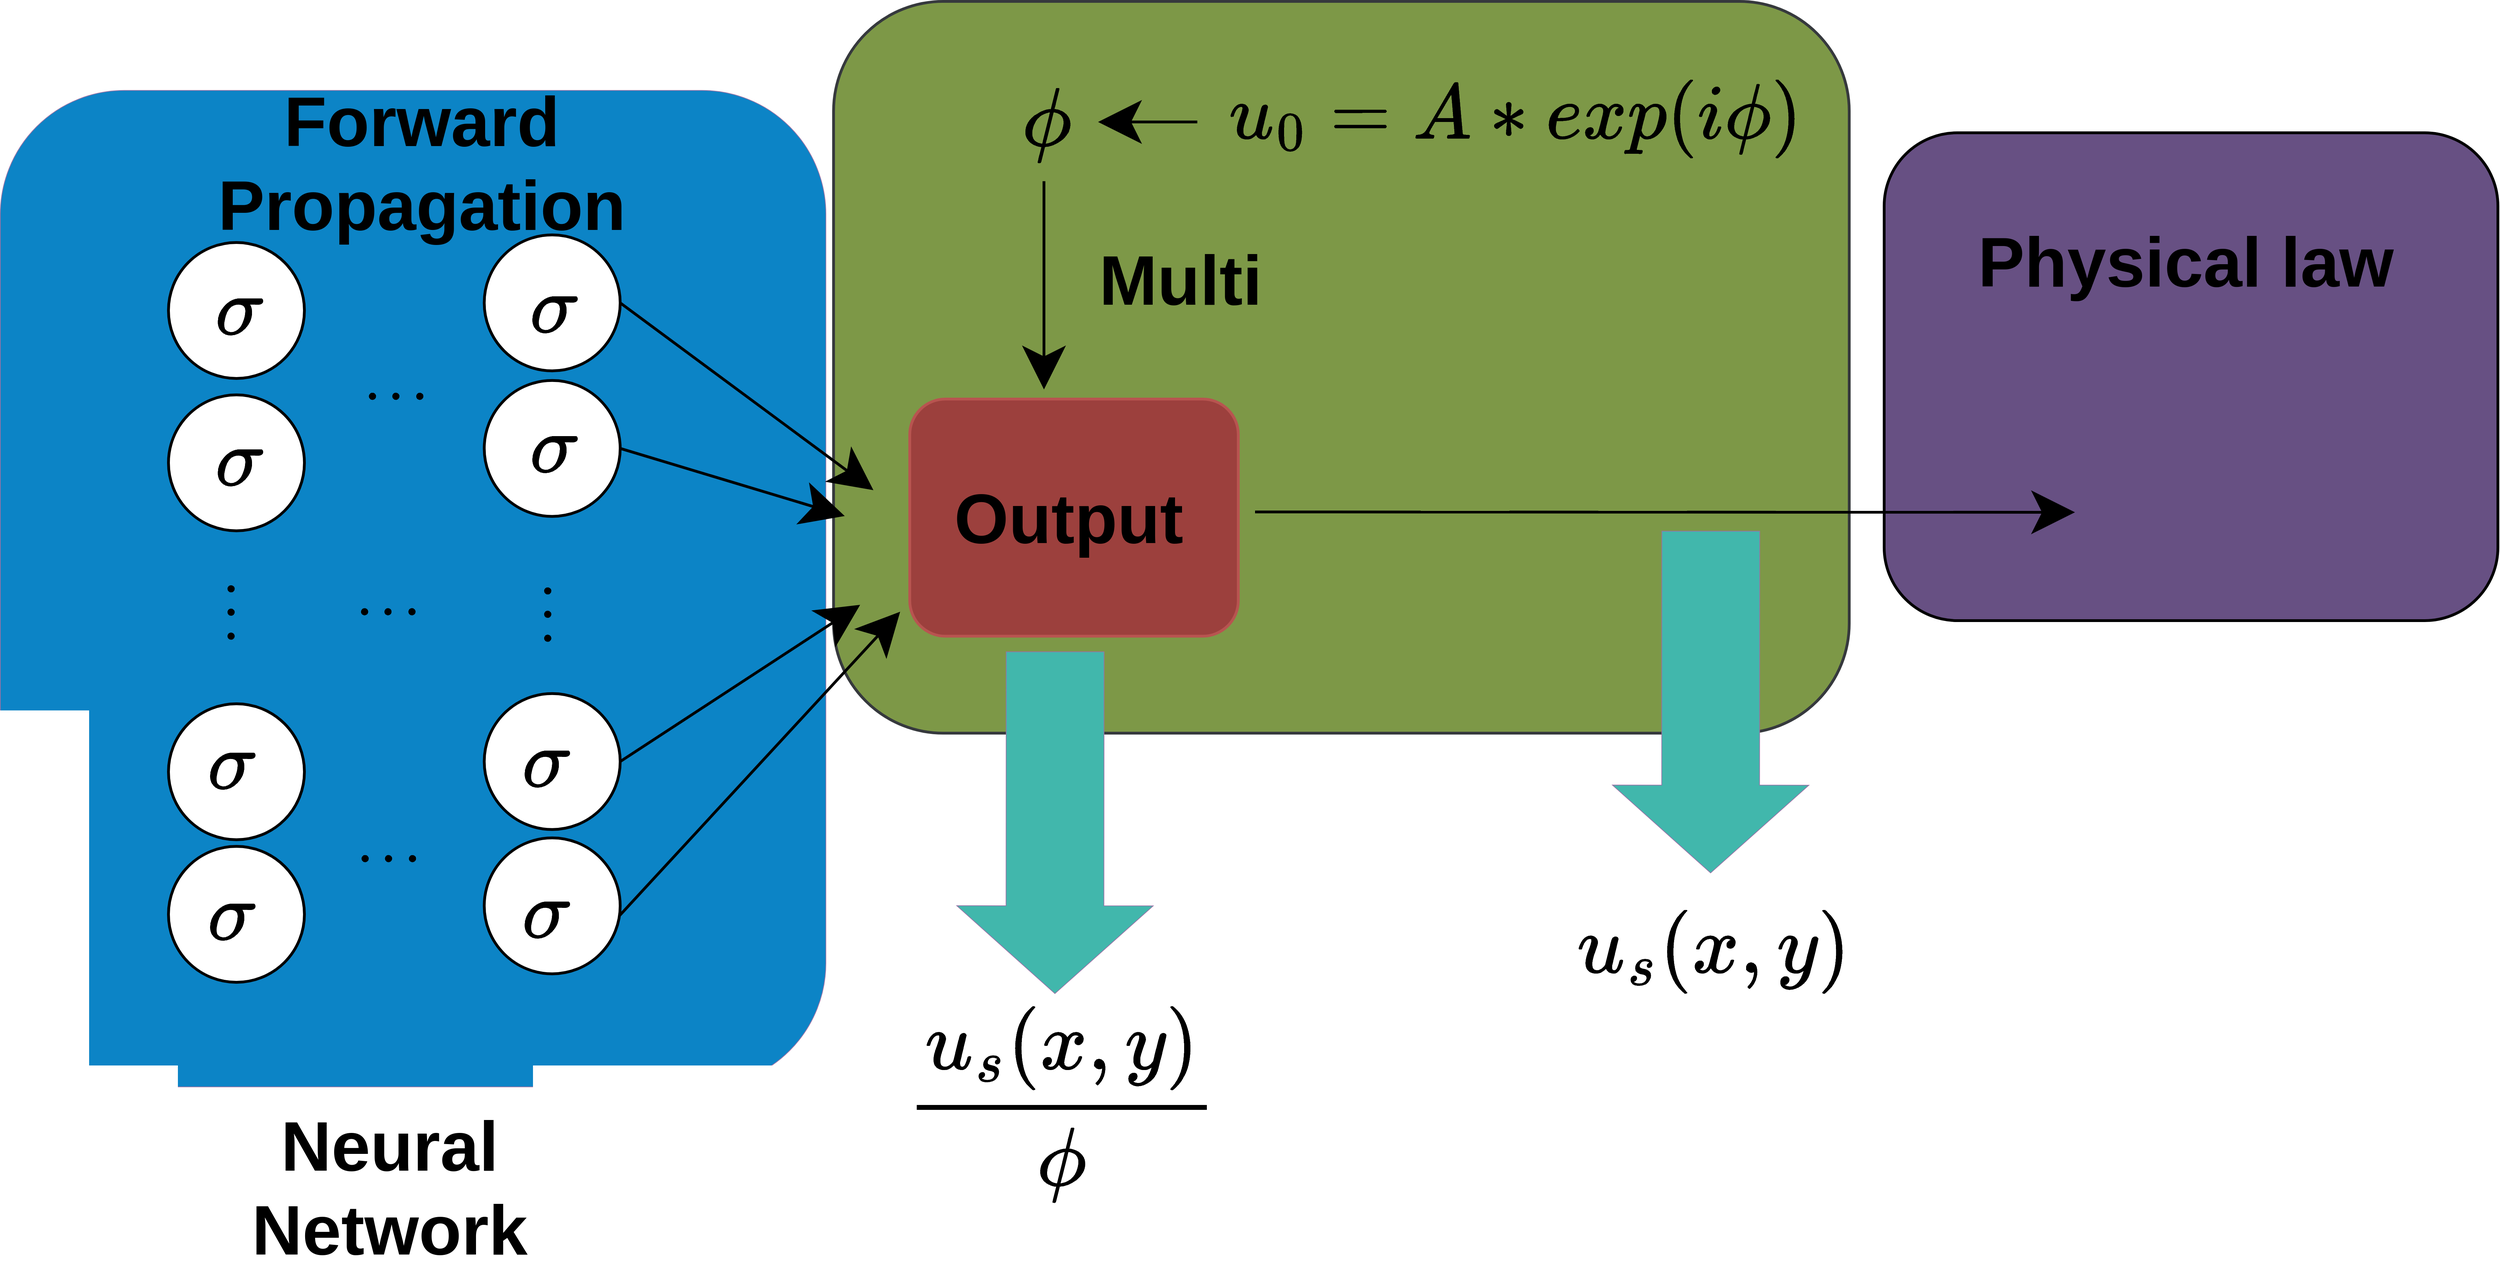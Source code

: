 <mxfile version="22.0.4" type="github">
  <diagram name="第 1 页" id="ytVl9bIwSj31jDskWyxF">
    <mxGraphModel dx="18510" dy="16209" grid="0" gridSize="10" guides="1" tooltips="1" connect="1" arrows="1" fold="1" page="1" pageScale="1" pageWidth="827" pageHeight="1169" math="1" shadow="0">
      <root>
        <mxCell id="0" />
        <mxCell id="1" parent="0" />
        <mxCell id="V4d-VfB43uor87rZNq9L-174" value="" style="rounded=1;whiteSpace=wrap;html=1;fillColor=#675083;strokeWidth=4;" vertex="1" parent="1">
          <mxGeometry x="-9447.5" y="-11912" width="878" height="698" as="geometry" />
        </mxCell>
        <mxCell id="V4d-VfB43uor87rZNq9L-175" value="&lt;span style=&quot;font-size: 100px;&quot;&gt;&lt;b&gt;Physical law&lt;/b&gt;&lt;/span&gt;" style="text;html=1;strokeColor=none;fillColor=none;align=center;verticalAlign=middle;whiteSpace=wrap;rounded=0;" vertex="1" parent="1">
          <mxGeometry x="-9367.5" y="-11887.75" width="702" height="320" as="geometry" />
        </mxCell>
        <mxCell id="V4d-VfB43uor87rZNq9L-176" value="" style="rounded=1;whiteSpace=wrap;html=1;fillColor=#7d9847;strokeColor=#36393d;strokeWidth=4;" vertex="1" parent="1">
          <mxGeometry x="-10950.5" y="-12100" width="1453" height="1047" as="geometry" />
        </mxCell>
        <mxCell id="V4d-VfB43uor87rZNq9L-177" value="&lt;b style=&quot;&quot;&gt;&lt;font style=&quot;font-size: 94px;&quot;&gt;$$u_{0} = A*exp( i \phi)$$&lt;/font&gt;&lt;/b&gt;" style="text;html=1;strokeColor=none;fillColor=none;align=center;verticalAlign=middle;whiteSpace=wrap;rounded=0;" vertex="1" parent="1">
          <mxGeometry x="-10401" y="-12074.5" width="851" height="281" as="geometry" />
        </mxCell>
        <mxCell id="V4d-VfB43uor87rZNq9L-178" value="&lt;b style=&quot;&quot;&gt;&lt;font style=&quot;font-size: 100px;&quot;&gt;$$\phi$$&lt;/font&gt;&lt;/b&gt;" style="text;html=1;strokeColor=none;fillColor=none;align=center;verticalAlign=middle;whiteSpace=wrap;rounded=0;" vertex="1" parent="1">
          <mxGeometry x="-10781" y="-12023.5" width="272" height="189" as="geometry" />
        </mxCell>
        <mxCell id="V4d-VfB43uor87rZNq9L-179" value="" style="endArrow=classic;html=1;rounded=0;strokeWidth=4;endSize=50;" edge="1" parent="1">
          <mxGeometry width="50" height="50" relative="1" as="geometry">
            <mxPoint x="-10430.13" y="-11927.5" as="sourcePoint" />
            <mxPoint x="-10572.13" y="-11927.5" as="targetPoint" />
          </mxGeometry>
        </mxCell>
        <mxCell id="V4d-VfB43uor87rZNq9L-180" value="" style="endArrow=classic;html=1;rounded=0;strokeWidth=4;endSize=50;" edge="1" parent="1">
          <mxGeometry width="50" height="50" relative="1" as="geometry">
            <mxPoint x="-10649.5" y="-11842.75" as="sourcePoint" />
            <mxPoint x="-10649.5" y="-11544.75" as="targetPoint" />
          </mxGeometry>
        </mxCell>
        <mxCell id="V4d-VfB43uor87rZNq9L-181" value="" style="rounded=1;whiteSpace=wrap;html=1;fillColor=#9c403d;strokeColor=#b85450;strokeWidth=4;gradientColor=none;fillStyle=solid;" vertex="1" parent="1">
          <mxGeometry x="-10841.5" y="-11531" width="470" height="339.25" as="geometry" />
        </mxCell>
        <mxCell id="V4d-VfB43uor87rZNq9L-182" value="&lt;span style=&quot;font-size: 100px;&quot;&gt;&lt;b&gt;Output&lt;/b&gt;&lt;/span&gt;" style="text;html=1;strokeColor=none;fillColor=none;align=center;verticalAlign=middle;whiteSpace=wrap;rounded=0;" vertex="1" parent="1">
          <mxGeometry x="-10887.5" y="-11520.75" width="546" height="320" as="geometry" />
        </mxCell>
        <mxCell id="V4d-VfB43uor87rZNq9L-183" value="" style="rounded=1;whiteSpace=wrap;html=1;fillColor=#0c84c6;strokeColor=#9673a6;" vertex="1" parent="1">
          <mxGeometry x="-12142.5" y="-11972.63" width="1181" height="1425.75" as="geometry" />
        </mxCell>
        <mxCell id="V4d-VfB43uor87rZNq9L-184" value="&lt;span style=&quot;font-size: 70px;&quot;&gt;$$\vdots$$&lt;/span&gt;" style="text;html=1;strokeColor=none;fillColor=none;align=center;verticalAlign=middle;whiteSpace=wrap;rounded=0;" vertex="1" parent="1">
          <mxGeometry x="-11843" y="-11299.88" width="62" height="130" as="geometry" />
        </mxCell>
        <mxCell id="V4d-VfB43uor87rZNq9L-185" value="&lt;span style=&quot;font-size: 70px;&quot;&gt;$$\vdots$$&lt;/span&gt;" style="text;html=1;strokeColor=none;fillColor=none;align=center;verticalAlign=middle;whiteSpace=wrap;rounded=0;" vertex="1" parent="1">
          <mxGeometry x="-11390.5" y="-11296.88" width="62" height="130" as="geometry" />
        </mxCell>
        <mxCell id="V4d-VfB43uor87rZNq9L-186" value="" style="endArrow=classic;html=1;rounded=0;strokeWidth=4;exitX=1;exitY=0.5;exitDx=0;exitDy=0;endSize=50;endFill=1;" edge="1" parent="1" source="V4d-VfB43uor87rZNq9L-190">
          <mxGeometry width="50" height="50" relative="1" as="geometry">
            <mxPoint x="-10642.5" y="-11682.75" as="sourcePoint" />
            <mxPoint x="-10893.5" y="-11400.63" as="targetPoint" />
          </mxGeometry>
        </mxCell>
        <mxCell id="V4d-VfB43uor87rZNq9L-187" value="" style="endArrow=classic;html=1;rounded=0;strokeWidth=4;exitX=1;exitY=0.5;exitDx=0;exitDy=0;endSize=50;endFill=1;" edge="1" parent="1" source="V4d-VfB43uor87rZNq9L-191">
          <mxGeometry width="50" height="50" relative="1" as="geometry">
            <mxPoint x="-10655.5" y="-11478.75" as="sourcePoint" />
            <mxPoint x="-10934.5" y="-11363.63" as="targetPoint" />
          </mxGeometry>
        </mxCell>
        <mxCell id="V4d-VfB43uor87rZNq9L-188" value="" style="endArrow=classic;html=1;rounded=0;strokeWidth=4;exitX=1;exitY=0.5;exitDx=0;exitDy=0;endSize=50;endFill=1;" edge="1" parent="1" source="V4d-VfB43uor87rZNq9L-192">
          <mxGeometry width="50" height="50" relative="1" as="geometry">
            <mxPoint x="-10665.5" y="-11024.75" as="sourcePoint" />
            <mxPoint x="-10912.5" y="-11236.63" as="targetPoint" />
          </mxGeometry>
        </mxCell>
        <mxCell id="V4d-VfB43uor87rZNq9L-189" value="" style="endArrow=classic;html=1;rounded=0;strokeWidth=4;entryX=0;entryY=0.5;entryDx=0;entryDy=0;exitX=1;exitY=0.5;exitDx=0;exitDy=0;endSize=50;endFill=1;" edge="1" parent="1">
          <mxGeometry width="50" height="50" relative="1" as="geometry">
            <mxPoint x="-11331.5" y="-10710.88" as="sourcePoint" />
            <mxPoint x="-10855.25" y="-11226.755" as="targetPoint" />
          </mxGeometry>
        </mxCell>
        <mxCell id="V4d-VfB43uor87rZNq9L-190" value="" style="ellipse;whiteSpace=wrap;html=1;aspect=fixed;strokeWidth=4;" vertex="1" parent="1">
          <mxGeometry x="-11450.25" y="-11765.88" width="194.5" height="194.5" as="geometry" />
        </mxCell>
        <mxCell id="V4d-VfB43uor87rZNq9L-191" value="" style="ellipse;whiteSpace=wrap;html=1;aspect=fixed;strokeWidth=4;" vertex="1" parent="1">
          <mxGeometry x="-11450.25" y="-11557.63" width="194.5" height="194.5" as="geometry" />
        </mxCell>
        <mxCell id="V4d-VfB43uor87rZNq9L-192" value="" style="ellipse;whiteSpace=wrap;html=1;aspect=fixed;strokeWidth=4;" vertex="1" parent="1">
          <mxGeometry x="-11450.25" y="-11109.63" width="194.5" height="194.5" as="geometry" />
        </mxCell>
        <mxCell id="V4d-VfB43uor87rZNq9L-193" value="" style="ellipse;whiteSpace=wrap;html=1;aspect=fixed;strokeWidth=4;" vertex="1" parent="1">
          <mxGeometry x="-11450.25" y="-10903.13" width="194.5" height="194.5" as="geometry" />
        </mxCell>
        <mxCell id="V4d-VfB43uor87rZNq9L-194" value="" style="ellipse;whiteSpace=wrap;html=1;aspect=fixed;strokeWidth=4;" vertex="1" parent="1">
          <mxGeometry x="-11902" y="-11095.01" width="194.5" height="194.5" as="geometry" />
        </mxCell>
        <mxCell id="V4d-VfB43uor87rZNq9L-195" value="" style="ellipse;whiteSpace=wrap;html=1;aspect=fixed;strokeWidth=4;" vertex="1" parent="1">
          <mxGeometry x="-11902" y="-10891.01" width="194.5" height="194.5" as="geometry" />
        </mxCell>
        <mxCell id="V4d-VfB43uor87rZNq9L-196" value="" style="ellipse;whiteSpace=wrap;html=1;aspect=fixed;strokeWidth=4;" vertex="1" parent="1">
          <mxGeometry x="-11902" y="-11537.01" width="194.5" height="194.5" as="geometry" />
        </mxCell>
        <mxCell id="V4d-VfB43uor87rZNq9L-197" value="" style="ellipse;whiteSpace=wrap;html=1;aspect=fixed;strokeWidth=4;" vertex="1" parent="1">
          <mxGeometry x="-11902" y="-11755.01" width="194.5" height="194.5" as="geometry" />
        </mxCell>
        <mxCell id="V4d-VfB43uor87rZNq9L-198" value="&lt;font size=&quot;1&quot; style=&quot;&quot;&gt;&lt;b style=&quot;font-size: 100px;&quot;&gt;Forward Propagation&lt;/b&gt;&lt;/font&gt;" style="text;html=1;strokeColor=none;fillColor=none;align=center;verticalAlign=middle;whiteSpace=wrap;rounded=0;" vertex="1" parent="1">
          <mxGeometry x="-11929.5" y="-11902.63" width="779" height="68" as="geometry" />
        </mxCell>
        <mxCell id="V4d-VfB43uor87rZNq9L-199" value="&lt;font size=&quot;1&quot; style=&quot;&quot;&gt;&lt;b style=&quot;font-size: 100px;&quot;&gt;Neural Network&lt;/b&gt;&lt;/font&gt;" style="text;html=1;strokeColor=none;fillColor=none;align=center;verticalAlign=middle;whiteSpace=wrap;rounded=0;" vertex="1" parent="1">
          <mxGeometry x="-11888" y="-10437.13" width="605" height="68" as="geometry" />
        </mxCell>
        <mxCell id="V4d-VfB43uor87rZNq9L-200" value="&lt;font size=&quot;1&quot; style=&quot;&quot;&gt;&lt;b style=&quot;font-size: 100px;&quot;&gt;$$\sigma$$&lt;/b&gt;&lt;/font&gt;" style="text;html=1;strokeColor=none;fillColor=none;align=center;verticalAlign=middle;whiteSpace=wrap;rounded=0;" vertex="1" parent="1">
          <mxGeometry x="-11848.5" y="-11734.38" width="95" height="150" as="geometry" />
        </mxCell>
        <mxCell id="V4d-VfB43uor87rZNq9L-201" value="&lt;span style=&quot;font-size: 70px;&quot;&gt;$$\vdots$$&lt;/span&gt;" style="text;html=1;strokeColor=none;fillColor=none;align=center;verticalAlign=middle;whiteSpace=wrap;rounded=0;rotation=270;" vertex="1" parent="1">
          <mxGeometry x="-11627.5" y="-11291.63" width="62" height="130" as="geometry" />
        </mxCell>
        <mxCell id="V4d-VfB43uor87rZNq9L-202" value="&lt;span style=&quot;font-size: 70px;&quot;&gt;$$\vdots$$&lt;/span&gt;" style="text;html=1;strokeColor=none;fillColor=none;align=center;verticalAlign=middle;whiteSpace=wrap;rounded=0;rotation=270;" vertex="1" parent="1">
          <mxGeometry x="-11616.5" y="-11599.88" width="62" height="130" as="geometry" />
        </mxCell>
        <mxCell id="V4d-VfB43uor87rZNq9L-203" value="&lt;span style=&quot;font-size: 70px;&quot;&gt;$$\vdots$$&lt;/span&gt;" style="text;html=1;strokeColor=none;fillColor=none;align=center;verticalAlign=middle;whiteSpace=wrap;rounded=0;rotation=270;" vertex="1" parent="1">
          <mxGeometry x="-11627.5" y="-10938.38" width="62" height="130" as="geometry" />
        </mxCell>
        <mxCell id="V4d-VfB43uor87rZNq9L-204" value="&lt;font size=&quot;1&quot; style=&quot;&quot;&gt;&lt;b style=&quot;font-size: 100px;&quot;&gt;$$\sigma$$&lt;/b&gt;&lt;/font&gt;" style="text;html=1;strokeColor=none;fillColor=none;align=center;verticalAlign=middle;whiteSpace=wrap;rounded=0;" vertex="1" parent="1">
          <mxGeometry x="-11848.5" y="-11518.38" width="95" height="150" as="geometry" />
        </mxCell>
        <mxCell id="V4d-VfB43uor87rZNq9L-205" value="&lt;font size=&quot;1&quot; style=&quot;&quot;&gt;&lt;b style=&quot;font-size: 100px;&quot;&gt;$$\sigma$$&lt;/b&gt;&lt;/font&gt;" style="text;html=1;strokeColor=none;fillColor=none;align=center;verticalAlign=middle;whiteSpace=wrap;rounded=0;" vertex="1" parent="1">
          <mxGeometry x="-11859.5" y="-11084.38" width="95" height="150" as="geometry" />
        </mxCell>
        <mxCell id="V4d-VfB43uor87rZNq9L-206" value="&lt;font size=&quot;1&quot; style=&quot;&quot;&gt;&lt;b style=&quot;font-size: 100px;&quot;&gt;$$\sigma$$&lt;/b&gt;&lt;/font&gt;" style="text;html=1;strokeColor=none;fillColor=none;align=center;verticalAlign=middle;whiteSpace=wrap;rounded=0;" vertex="1" parent="1">
          <mxGeometry x="-11859.5" y="-10868.38" width="95" height="150" as="geometry" />
        </mxCell>
        <mxCell id="V4d-VfB43uor87rZNq9L-207" value="&lt;font size=&quot;1&quot; style=&quot;&quot;&gt;&lt;b style=&quot;font-size: 100px;&quot;&gt;$$\sigma$$&lt;/b&gt;&lt;/font&gt;" style="text;html=1;strokeColor=none;fillColor=none;align=center;verticalAlign=middle;whiteSpace=wrap;rounded=0;" vertex="1" parent="1">
          <mxGeometry x="-11398.5" y="-11736.88" width="95" height="150" as="geometry" />
        </mxCell>
        <mxCell id="V4d-VfB43uor87rZNq9L-208" value="&lt;font size=&quot;1&quot; style=&quot;&quot;&gt;&lt;b style=&quot;font-size: 100px;&quot;&gt;$$\sigma$$&lt;/b&gt;&lt;/font&gt;" style="text;html=1;strokeColor=none;fillColor=none;align=center;verticalAlign=middle;whiteSpace=wrap;rounded=0;" vertex="1" parent="1">
          <mxGeometry x="-11398.5" y="-11537.01" width="95" height="150" as="geometry" />
        </mxCell>
        <mxCell id="V4d-VfB43uor87rZNq9L-209" value="&lt;font size=&quot;1&quot; style=&quot;&quot;&gt;&lt;b style=&quot;font-size: 100px;&quot;&gt;$$\sigma$$&lt;/b&gt;&lt;/font&gt;" style="text;html=1;strokeColor=none;fillColor=none;align=center;verticalAlign=middle;whiteSpace=wrap;rounded=0;" vertex="1" parent="1">
          <mxGeometry x="-11409.5" y="-11086.88" width="95" height="150" as="geometry" />
        </mxCell>
        <mxCell id="V4d-VfB43uor87rZNq9L-210" value="&lt;font size=&quot;1&quot; style=&quot;&quot;&gt;&lt;b style=&quot;font-size: 100px;&quot;&gt;$$\sigma$$&lt;/b&gt;&lt;/font&gt;" style="text;html=1;strokeColor=none;fillColor=none;align=center;verticalAlign=middle;whiteSpace=wrap;rounded=0;" vertex="1" parent="1">
          <mxGeometry x="-11409.5" y="-10870.88" width="95" height="150" as="geometry" />
        </mxCell>
        <mxCell id="V4d-VfB43uor87rZNq9L-211" value="&lt;span style=&quot;font-size: 100px;&quot;&gt;&lt;b&gt;Multi&lt;/b&gt;&lt;/span&gt;" style="text;html=1;strokeColor=none;fillColor=none;align=center;verticalAlign=middle;whiteSpace=wrap;rounded=0;" vertex="1" parent="1">
          <mxGeometry x="-10727.5" y="-11861.75" width="546" height="320" as="geometry" />
        </mxCell>
        <mxCell id="V4d-VfB43uor87rZNq9L-212" value="" style="endArrow=classic;html=1;rounded=0;strokeWidth=4;endSize=50;" edge="1" parent="1">
          <mxGeometry width="50" height="50" relative="1" as="geometry">
            <mxPoint x="-10347.5" y="-11369.5" as="sourcePoint" />
            <mxPoint x="-9174.5" y="-11369" as="targetPoint" />
          </mxGeometry>
        </mxCell>
        <mxCell id="V4d-VfB43uor87rZNq9L-213" value="&lt;font size=&quot;1&quot; style=&quot;&quot;&gt;&lt;b style=&quot;font-size: 100px;&quot;&gt;$$u_{s}(x,y)$$&lt;/b&gt;&lt;/font&gt;" style="text;html=1;strokeColor=none;fillColor=none;align=center;verticalAlign=middle;whiteSpace=wrap;rounded=0;" vertex="1" parent="1">
          <mxGeometry x="-9965.5" y="-10903.26" width="546" height="320" as="geometry" />
        </mxCell>
        <mxCell id="V4d-VfB43uor87rZNq9L-214" value="" style="shape=flexArrow;endArrow=classic;html=1;rounded=0;endWidth=140;endSize=41.54;width=140;fillColor=#41b7ac;strokeColor=#9673a6;" edge="1" parent="1">
          <mxGeometry width="50" height="50" relative="1" as="geometry">
            <mxPoint x="-9695.5" y="-11342.51" as="sourcePoint" />
            <mxPoint x="-9695.83" y="-10852.51" as="targetPoint" />
          </mxGeometry>
        </mxCell>
        <mxCell id="V4d-VfB43uor87rZNq9L-215" value="" style="shape=flexArrow;endArrow=classic;html=1;rounded=0;endWidth=140;endSize=41.54;width=140;fillColor=#41b7ac;strokeColor=#9673a6;" edge="1" parent="1">
          <mxGeometry width="50" height="50" relative="1" as="geometry">
            <mxPoint x="-10633.5" y="-11169.88" as="sourcePoint" />
            <mxPoint x="-10633.83" y="-10679.88" as="targetPoint" />
          </mxGeometry>
        </mxCell>
        <mxCell id="V4d-VfB43uor87rZNq9L-216" value="&lt;b style=&quot;&quot;&gt;&lt;font style=&quot;font-size: 100px;&quot;&gt;$$\frac{u_{s}(x,y)}{\phi}$$&lt;/font&gt;&lt;/b&gt;" style="text;html=1;strokeColor=none;fillColor=none;align=center;verticalAlign=middle;whiteSpace=wrap;rounded=0;" vertex="1" parent="1">
          <mxGeometry x="-10760.5" y="-10617" width="272" height="189" as="geometry" />
        </mxCell>
      </root>
    </mxGraphModel>
  </diagram>
</mxfile>
